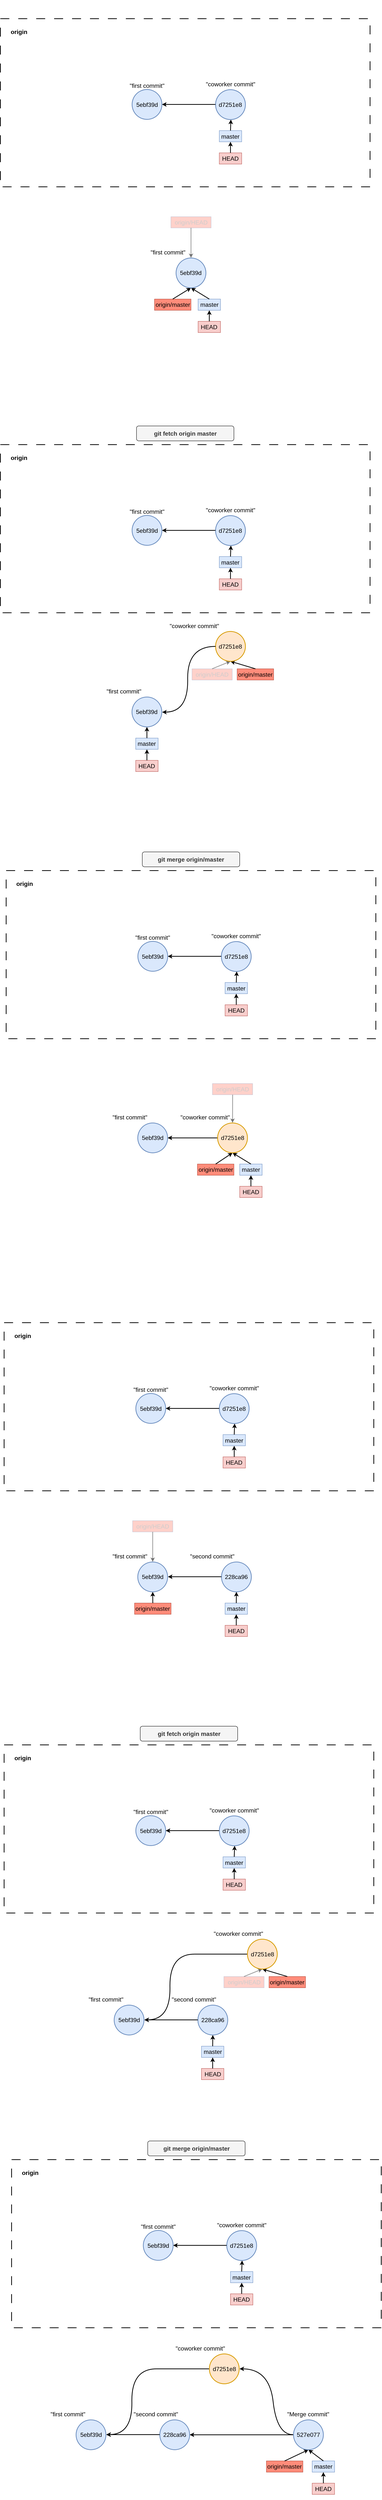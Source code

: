 <mxfile version="26.0.6">
  <diagram name="Pagina-1" id="XujgFa9Qr0Zm1esh62yw">
    <mxGraphModel dx="2206" dy="-2307" grid="1" gridSize="10" guides="1" tooltips="1" connect="1" arrows="1" fold="1" page="1" pageScale="1" pageWidth="827" pageHeight="1169" math="0" shadow="0">
      <root>
        <mxCell id="0" />
        <mxCell id="1" parent="0" />
        <mxCell id="Dab2U5B3uoyivC9CXqiN-1" value="" style="rounded=1;whiteSpace=wrap;html=1;strokeWidth=2;strokeColor=none;absoluteArcSize=1;arcSize=0;dashed=1;dashPattern=12 12;" vertex="1" parent="1">
          <mxGeometry x="140" y="4230" width="990" height="450" as="geometry" />
        </mxCell>
        <mxCell id="Dab2U5B3uoyivC9CXqiN-2" value="" style="rounded=1;whiteSpace=wrap;html=1;strokeWidth=2;strokeColor=default;absoluteArcSize=1;arcSize=0;dashed=1;dashPattern=12 12;" vertex="1" parent="1">
          <mxGeometry x="140" y="4280" width="990" height="450" as="geometry" />
        </mxCell>
        <mxCell id="Dab2U5B3uoyivC9CXqiN-3" value="" style="rounded=1;whiteSpace=wrap;html=1;strokeWidth=2;strokeColor=none;absoluteArcSize=1;arcSize=0;" vertex="1" parent="1">
          <mxGeometry x="140" y="4740" width="990" height="450" as="geometry" />
        </mxCell>
        <mxCell id="Dab2U5B3uoyivC9CXqiN-4" value="master" style="text;html=1;align=center;verticalAlign=middle;whiteSpace=wrap;rounded=0;fillColor=#dae8fc;strokeColor=#6c8ebf;fontSize=16;" vertex="1" parent="1">
          <mxGeometry x="669.5" y="5030.44" width="60" height="30" as="geometry" />
        </mxCell>
        <mxCell id="Dab2U5B3uoyivC9CXqiN-5" value="" style="endArrow=classic;html=1;rounded=0;entryX=0.5;entryY=1;entryDx=0;entryDy=0;exitX=0.5;exitY=0;exitDx=0;exitDy=0;strokeWidth=2;" edge="1" parent="1" source="Dab2U5B3uoyivC9CXqiN-4" target="Dab2U5B3uoyivC9CXqiN-12">
          <mxGeometry width="50" height="50" relative="1" as="geometry">
            <mxPoint x="1256.74" y="5060" as="sourcePoint" />
            <mxPoint x="700.49" y="5000.44" as="targetPoint" />
          </mxGeometry>
        </mxCell>
        <mxCell id="Dab2U5B3uoyivC9CXqiN-6" value="&lt;b&gt;&lt;font&gt;origin&lt;/font&gt;&lt;/b&gt;" style="text;html=1;align=center;verticalAlign=middle;whiteSpace=wrap;rounded=0;fontSize=16;" vertex="1" parent="1">
          <mxGeometry x="160" y="4300" width="60" height="30" as="geometry" />
        </mxCell>
        <mxCell id="Dab2U5B3uoyivC9CXqiN-7" value="origin/master" style="text;html=1;align=center;verticalAlign=middle;whiteSpace=wrap;rounded=0;fillColor=#FF8C7A;strokeColor=#ae4132;fontSize=16;" vertex="1" parent="1">
          <mxGeometry x="552.75" y="5030.44" width="97.74" height="30" as="geometry" />
        </mxCell>
        <mxCell id="Dab2U5B3uoyivC9CXqiN-8" value="origin/HEAD" style="text;html=1;align=center;verticalAlign=middle;whiteSpace=wrap;rounded=0;fillColor=#FF8C7A;strokeColor=#6c8ebf;fontColor=#CCCCCC;opacity=40;fontSize=16;" vertex="1" parent="1">
          <mxGeometry x="596.62" y="4810" width="107.74" height="30" as="geometry" />
        </mxCell>
        <mxCell id="Dab2U5B3uoyivC9CXqiN-9" value="" style="endArrow=classic;html=1;rounded=0;exitX=0.5;exitY=0;exitDx=0;exitDy=0;strokeWidth=2;entryX=0.5;entryY=1;entryDx=0;entryDy=0;" edge="1" parent="1" source="Dab2U5B3uoyivC9CXqiN-7" target="Dab2U5B3uoyivC9CXqiN-12">
          <mxGeometry width="50" height="50" relative="1" as="geometry">
            <mxPoint x="409.62" y="5009.56" as="sourcePoint" />
            <mxPoint x="649.49" y="5004.44" as="targetPoint" />
          </mxGeometry>
        </mxCell>
        <mxCell id="Dab2U5B3uoyivC9CXqiN-10" value="" style="endArrow=classic;html=1;rounded=0;strokeWidth=2;opacity=40;entryX=0.5;entryY=0;entryDx=0;entryDy=0;" edge="1" parent="1">
          <mxGeometry width="50" height="50" relative="1" as="geometry">
            <mxPoint x="650.49" y="4840" as="sourcePoint" />
            <mxPoint x="650.49" y="4920.44" as="targetPoint" />
          </mxGeometry>
        </mxCell>
        <mxCell id="Dab2U5B3uoyivC9CXqiN-12" value="5ebf39d" style="ellipse;whiteSpace=wrap;html=1;aspect=fixed;strokeWidth=2;fillColor=#dae8fc;strokeColor=#6c8ebf;fontSize=16;" vertex="1" parent="1">
          <mxGeometry x="610.49" y="4920.44" width="80" height="80" as="geometry" />
        </mxCell>
        <mxCell id="Dab2U5B3uoyivC9CXqiN-13" value="&quot;first commit&quot;" style="text;html=1;align=center;verticalAlign=middle;whiteSpace=wrap;rounded=0;fontSize=16;" vertex="1" parent="1">
          <mxGeometry x="528.24" y="4890.44" width="122.25" height="30" as="geometry" />
        </mxCell>
        <mxCell id="Dab2U5B3uoyivC9CXqiN-19" value="HEAD" style="text;html=1;align=center;verticalAlign=middle;whiteSpace=wrap;rounded=0;fillColor=#f8cecc;strokeColor=#b85450;fontSize=16;" vertex="1" parent="1">
          <mxGeometry x="669.49" y="5090.0" width="60" height="30" as="geometry" />
        </mxCell>
        <mxCell id="Dab2U5B3uoyivC9CXqiN-21" value="" style="endArrow=classic;html=1;rounded=0;exitX=0.5;exitY=0;exitDx=0;exitDy=0;entryX=0.5;entryY=1;entryDx=0;entryDy=0;strokeWidth=2;" edge="1" parent="1" source="Dab2U5B3uoyivC9CXqiN-19">
          <mxGeometry width="50" height="50" relative="1" as="geometry">
            <mxPoint x="678.36" y="5100.44" as="sourcePoint" />
            <mxPoint x="699.49" y="5060.44" as="targetPoint" />
          </mxGeometry>
        </mxCell>
        <mxCell id="Dab2U5B3uoyivC9CXqiN-25" value="master" style="text;html=1;align=center;verticalAlign=middle;whiteSpace=wrap;rounded=0;fillColor=#dae8fc;strokeColor=#6c8ebf;fontSize=16;" vertex="1" parent="1">
          <mxGeometry x="726.25" y="4579.56" width="60" height="30" as="geometry" />
        </mxCell>
        <mxCell id="Dab2U5B3uoyivC9CXqiN-26" value="" style="endArrow=classic;html=1;rounded=0;entryX=0.5;entryY=1;entryDx=0;entryDy=0;exitX=0.5;exitY=0;exitDx=0;exitDy=0;strokeWidth=2;" edge="1" parent="1" source="Dab2U5B3uoyivC9CXqiN-25">
          <mxGeometry width="50" height="50" relative="1" as="geometry">
            <mxPoint x="1313.62" y="4609.56" as="sourcePoint" />
            <mxPoint x="757.37" y="4550" as="targetPoint" />
          </mxGeometry>
        </mxCell>
        <mxCell id="Dab2U5B3uoyivC9CXqiN-27" value="d7251e8" style="ellipse;whiteSpace=wrap;html=1;aspect=fixed;strokeWidth=2;fillColor=#dae8fc;strokeColor=#6c8ebf;fontSize=16;" vertex="1" parent="1">
          <mxGeometry x="716.24" y="4470" width="80" height="80" as="geometry" />
        </mxCell>
        <mxCell id="Dab2U5B3uoyivC9CXqiN-28" value="5ebf39d" style="ellipse;whiteSpace=wrap;html=1;aspect=fixed;strokeWidth=2;fillColor=#dae8fc;strokeColor=#6c8ebf;fontSize=16;" vertex="1" parent="1">
          <mxGeometry x="492.73" y="4469.56" width="80" height="80" as="geometry" />
        </mxCell>
        <mxCell id="Dab2U5B3uoyivC9CXqiN-29" value="&quot;first commit&quot;" style="text;html=1;align=center;verticalAlign=middle;whiteSpace=wrap;rounded=0;fontSize=16;" vertex="1" parent="1">
          <mxGeometry x="471.61" y="4443.56" width="122.25" height="30" as="geometry" />
        </mxCell>
        <mxCell id="Dab2U5B3uoyivC9CXqiN-30" style="edgeStyle=orthogonalEdgeStyle;rounded=0;orthogonalLoop=1;jettySize=auto;html=1;strokeWidth=2;endArrow=none;endFill=0;startArrow=classic;startFill=1;" edge="1" parent="1">
          <mxGeometry relative="1" as="geometry">
            <mxPoint x="572.73" y="4509.56" as="sourcePoint" />
            <mxPoint x="715.98" y="4509.56" as="targetPoint" />
          </mxGeometry>
        </mxCell>
        <mxCell id="Dab2U5B3uoyivC9CXqiN-31" value="&quot;coworker commit&quot;" style="text;html=1;align=center;verticalAlign=middle;whiteSpace=wrap;rounded=0;fontSize=16;" vertex="1" parent="1">
          <mxGeometry x="683.81" y="4440" width="144.88" height="30" as="geometry" />
        </mxCell>
        <mxCell id="Dab2U5B3uoyivC9CXqiN-34" value="HEAD" style="text;html=1;align=center;verticalAlign=middle;whiteSpace=wrap;rounded=0;fillColor=#f8cecc;strokeColor=#b85450;fontSize=16;" vertex="1" parent="1">
          <mxGeometry x="726.24" y="4639.12" width="60" height="30" as="geometry" />
        </mxCell>
        <mxCell id="Dab2U5B3uoyivC9CXqiN-36" value="" style="endArrow=classic;html=1;rounded=0;exitX=0.5;exitY=0;exitDx=0;exitDy=0;entryX=0.5;entryY=1;entryDx=0;entryDy=0;strokeWidth=2;" edge="1" parent="1" source="Dab2U5B3uoyivC9CXqiN-34">
          <mxGeometry width="50" height="50" relative="1" as="geometry">
            <mxPoint x="735.11" y="4649.56" as="sourcePoint" />
            <mxPoint x="756.24" y="4609.56" as="targetPoint" />
          </mxGeometry>
        </mxCell>
        <mxCell id="Dab2U5B3uoyivC9CXqiN-49" value="" style="rounded=1;whiteSpace=wrap;html=1;strokeWidth=2;strokeColor=none;absoluteArcSize=1;arcSize=0;dashed=1;dashPattern=12 12;" vertex="1" parent="1">
          <mxGeometry x="140" y="5370" width="990" height="450" as="geometry" />
        </mxCell>
        <mxCell id="Dab2U5B3uoyivC9CXqiN-50" value="" style="rounded=1;whiteSpace=wrap;html=1;strokeWidth=2;strokeColor=default;absoluteArcSize=1;arcSize=0;dashed=1;dashPattern=12 12;" vertex="1" parent="1">
          <mxGeometry x="140" y="5420" width="990" height="450" as="geometry" />
        </mxCell>
        <mxCell id="Dab2U5B3uoyivC9CXqiN-51" value="" style="rounded=1;whiteSpace=wrap;html=1;strokeWidth=2;strokeColor=none;absoluteArcSize=1;arcSize=0;" vertex="1" parent="1">
          <mxGeometry x="140" y="5880" width="990" height="450" as="geometry" />
        </mxCell>
        <mxCell id="Dab2U5B3uoyivC9CXqiN-52" value="master" style="text;html=1;align=center;verticalAlign=middle;whiteSpace=wrap;rounded=0;fillColor=#dae8fc;strokeColor=#6c8ebf;fontSize=16;" vertex="1" parent="1">
          <mxGeometry x="502.44" y="6205.44" width="60" height="30" as="geometry" />
        </mxCell>
        <mxCell id="Dab2U5B3uoyivC9CXqiN-53" value="" style="endArrow=classic;html=1;rounded=0;entryX=0.5;entryY=1;entryDx=0;entryDy=0;exitX=0.5;exitY=0;exitDx=0;exitDy=0;strokeWidth=2;" edge="1" parent="1" source="Dab2U5B3uoyivC9CXqiN-52" target="Dab2U5B3uoyivC9CXqiN-59">
          <mxGeometry width="50" height="50" relative="1" as="geometry">
            <mxPoint x="1138.69" y="6235" as="sourcePoint" />
            <mxPoint x="582.44" y="6175.44" as="targetPoint" />
          </mxGeometry>
        </mxCell>
        <mxCell id="Dab2U5B3uoyivC9CXqiN-54" value="&lt;b&gt;&lt;font&gt;origin&lt;/font&gt;&lt;/b&gt;" style="text;html=1;align=center;verticalAlign=middle;whiteSpace=wrap;rounded=0;fontSize=16;" vertex="1" parent="1">
          <mxGeometry x="160" y="5440" width="60" height="30" as="geometry" />
        </mxCell>
        <mxCell id="Dab2U5B3uoyivC9CXqiN-55" value="origin/master" style="text;html=1;align=center;verticalAlign=middle;whiteSpace=wrap;rounded=0;fillColor=#FF8C7A;strokeColor=#ae4132;fontSize=16;" vertex="1" parent="1">
          <mxGeometry x="774.07" y="6020" width="97.74" height="30" as="geometry" />
        </mxCell>
        <mxCell id="Dab2U5B3uoyivC9CXqiN-56" value="origin/HEAD" style="text;html=1;align=center;verticalAlign=middle;whiteSpace=wrap;rounded=0;fillColor=#FF8C7A;strokeColor=#6c8ebf;fontColor=#CCCCCC;opacity=40;fontSize=16;" vertex="1" parent="1">
          <mxGeometry x="653.19" y="6020" width="107.74" height="30" as="geometry" />
        </mxCell>
        <mxCell id="Dab2U5B3uoyivC9CXqiN-57" value="" style="endArrow=classic;html=1;rounded=0;exitX=0.5;exitY=0;exitDx=0;exitDy=0;strokeWidth=2;entryX=0.5;entryY=1;entryDx=0;entryDy=0;" edge="1" parent="1" source="Dab2U5B3uoyivC9CXqiN-55" target="Dab2U5B3uoyivC9CXqiN-72">
          <mxGeometry width="50" height="50" relative="1" as="geometry">
            <mxPoint x="630.94" y="5999.12" as="sourcePoint" />
            <mxPoint x="871.81" y="5990" as="targetPoint" />
          </mxGeometry>
        </mxCell>
        <mxCell id="Dab2U5B3uoyivC9CXqiN-58" value="" style="endArrow=classic;html=1;rounded=0;strokeWidth=2;opacity=40;entryX=0.5;entryY=1;entryDx=0;entryDy=0;exitX=0.5;exitY=0;exitDx=0;exitDy=0;" edge="1" parent="1" source="Dab2U5B3uoyivC9CXqiN-56" target="Dab2U5B3uoyivC9CXqiN-72">
          <mxGeometry width="50" height="50" relative="1" as="geometry">
            <mxPoint x="707.06" y="6050" as="sourcePoint" />
            <mxPoint x="707.06" y="6130.44" as="targetPoint" />
          </mxGeometry>
        </mxCell>
        <mxCell id="Dab2U5B3uoyivC9CXqiN-59" value="5ebf39d" style="ellipse;whiteSpace=wrap;html=1;aspect=fixed;strokeWidth=2;fillColor=#dae8fc;strokeColor=#6c8ebf;fontSize=16;" vertex="1" parent="1">
          <mxGeometry x="492.44" y="6095.44" width="80" height="80" as="geometry" />
        </mxCell>
        <mxCell id="Dab2U5B3uoyivC9CXqiN-60" value="&quot;first commit&quot;" style="text;html=1;align=center;verticalAlign=middle;whiteSpace=wrap;rounded=0;fontSize=16;" vertex="1" parent="1">
          <mxGeometry x="410.19" y="6065.44" width="122.25" height="30" as="geometry" />
        </mxCell>
        <mxCell id="Dab2U5B3uoyivC9CXqiN-61" value="HEAD" style="text;html=1;align=center;verticalAlign=middle;whiteSpace=wrap;rounded=0;fillColor=#f8cecc;strokeColor=#b85450;fontSize=16;" vertex="1" parent="1">
          <mxGeometry x="502.43" y="6265.0" width="60" height="30" as="geometry" />
        </mxCell>
        <mxCell id="Dab2U5B3uoyivC9CXqiN-62" value="" style="endArrow=classic;html=1;rounded=0;exitX=0.5;exitY=0;exitDx=0;exitDy=0;entryX=0.5;entryY=1;entryDx=0;entryDy=0;strokeWidth=2;" edge="1" parent="1" source="Dab2U5B3uoyivC9CXqiN-61">
          <mxGeometry width="50" height="50" relative="1" as="geometry">
            <mxPoint x="511.3" y="6275.44" as="sourcePoint" />
            <mxPoint x="532.43" y="6235.44" as="targetPoint" />
          </mxGeometry>
        </mxCell>
        <mxCell id="Dab2U5B3uoyivC9CXqiN-63" value="master" style="text;html=1;align=center;verticalAlign=middle;whiteSpace=wrap;rounded=0;fillColor=#dae8fc;strokeColor=#6c8ebf;fontSize=16;" vertex="1" parent="1">
          <mxGeometry x="726.25" y="5719.56" width="60" height="30" as="geometry" />
        </mxCell>
        <mxCell id="Dab2U5B3uoyivC9CXqiN-64" value="" style="endArrow=classic;html=1;rounded=0;entryX=0.5;entryY=1;entryDx=0;entryDy=0;exitX=0.5;exitY=0;exitDx=0;exitDy=0;strokeWidth=2;" edge="1" parent="1" source="Dab2U5B3uoyivC9CXqiN-63">
          <mxGeometry width="50" height="50" relative="1" as="geometry">
            <mxPoint x="1313.62" y="5749.56" as="sourcePoint" />
            <mxPoint x="757.37" y="5690" as="targetPoint" />
          </mxGeometry>
        </mxCell>
        <mxCell id="Dab2U5B3uoyivC9CXqiN-65" value="d7251e8" style="ellipse;whiteSpace=wrap;html=1;aspect=fixed;strokeWidth=2;fillColor=#dae8fc;strokeColor=#6c8ebf;fontSize=16;" vertex="1" parent="1">
          <mxGeometry x="716.24" y="5610" width="80" height="80" as="geometry" />
        </mxCell>
        <mxCell id="Dab2U5B3uoyivC9CXqiN-66" value="5ebf39d" style="ellipse;whiteSpace=wrap;html=1;aspect=fixed;strokeWidth=2;fillColor=#dae8fc;strokeColor=#6c8ebf;fontSize=16;" vertex="1" parent="1">
          <mxGeometry x="492.73" y="5609.56" width="80" height="80" as="geometry" />
        </mxCell>
        <mxCell id="Dab2U5B3uoyivC9CXqiN-67" value="&quot;first commit&quot;" style="text;html=1;align=center;verticalAlign=middle;whiteSpace=wrap;rounded=0;fontSize=16;" vertex="1" parent="1">
          <mxGeometry x="471.61" y="5583.56" width="122.25" height="30" as="geometry" />
        </mxCell>
        <mxCell id="Dab2U5B3uoyivC9CXqiN-68" style="edgeStyle=orthogonalEdgeStyle;rounded=0;orthogonalLoop=1;jettySize=auto;html=1;strokeWidth=2;endArrow=none;endFill=0;startArrow=classic;startFill=1;" edge="1" parent="1">
          <mxGeometry relative="1" as="geometry">
            <mxPoint x="572.73" y="5649.56" as="sourcePoint" />
            <mxPoint x="715.98" y="5649.56" as="targetPoint" />
          </mxGeometry>
        </mxCell>
        <mxCell id="Dab2U5B3uoyivC9CXqiN-69" value="&quot;coworker commit&quot;" style="text;html=1;align=center;verticalAlign=middle;whiteSpace=wrap;rounded=0;fontSize=16;" vertex="1" parent="1">
          <mxGeometry x="683.81" y="5580" width="144.88" height="30" as="geometry" />
        </mxCell>
        <mxCell id="Dab2U5B3uoyivC9CXqiN-70" value="HEAD" style="text;html=1;align=center;verticalAlign=middle;whiteSpace=wrap;rounded=0;fillColor=#f8cecc;strokeColor=#b85450;fontSize=16;" vertex="1" parent="1">
          <mxGeometry x="726.24" y="5779.12" width="60" height="30" as="geometry" />
        </mxCell>
        <mxCell id="Dab2U5B3uoyivC9CXqiN-71" value="" style="endArrow=classic;html=1;rounded=0;exitX=0.5;exitY=0;exitDx=0;exitDy=0;entryX=0.5;entryY=1;entryDx=0;entryDy=0;strokeWidth=2;" edge="1" parent="1" source="Dab2U5B3uoyivC9CXqiN-70">
          <mxGeometry width="50" height="50" relative="1" as="geometry">
            <mxPoint x="735.11" y="5789.56" as="sourcePoint" />
            <mxPoint x="756.24" y="5749.56" as="targetPoint" />
          </mxGeometry>
        </mxCell>
        <mxCell id="Dab2U5B3uoyivC9CXqiN-72" value="&lt;span style=&quot;font-size: 16px;&quot;&gt;d7251e8&lt;/span&gt;" style="ellipse;whiteSpace=wrap;html=1;aspect=fixed;strokeWidth=2;fillColor=#ffe6cc;strokeColor=#d79b00;" vertex="1" parent="1">
          <mxGeometry x="716.24" y="5920.0" width="80" height="80" as="geometry" />
        </mxCell>
        <mxCell id="Dab2U5B3uoyivC9CXqiN-73" value="" style="curved=1;endArrow=none;html=1;rounded=0;exitX=1;exitY=0.5;exitDx=0;exitDy=0;strokeWidth=2;endFill=0;startArrow=classic;startFill=1;entryX=0;entryY=0.5;entryDx=0;entryDy=0;" edge="1" parent="1" target="Dab2U5B3uoyivC9CXqiN-72">
          <mxGeometry width="50" height="50" relative="1" as="geometry">
            <mxPoint x="573.19" y="6136.0" as="sourcePoint" />
            <mxPoint x="693" y="5960" as="targetPoint" />
            <Array as="points">
              <mxPoint x="643.19" y="6136.0" />
              <mxPoint x="640" y="5960" />
            </Array>
          </mxGeometry>
        </mxCell>
        <mxCell id="Dab2U5B3uoyivC9CXqiN-74" value="&quot;coworker commit&quot;" style="text;html=1;align=center;verticalAlign=middle;whiteSpace=wrap;rounded=0;fontSize=16;" vertex="1" parent="1">
          <mxGeometry x="583.19" y="5890" width="153.25" height="30" as="geometry" />
        </mxCell>
        <mxCell id="Dab2U5B3uoyivC9CXqiN-76" value="&lt;span style=&quot;font-size: 16px;&quot;&gt;&lt;b&gt;git fetch origin master&lt;/b&gt;&lt;/span&gt;" style="rounded=1;whiteSpace=wrap;html=1;fillColor=#f5f5f5;fontColor=#333333;strokeColor=default;" vertex="1" parent="1">
          <mxGeometry x="504.54" y="5370" width="260.92" height="40" as="geometry" />
        </mxCell>
        <mxCell id="Dab2U5B3uoyivC9CXqiN-77" value="" style="rounded=1;whiteSpace=wrap;html=1;strokeWidth=2;strokeColor=none;absoluteArcSize=1;arcSize=0;dashed=1;dashPattern=12 12;" vertex="1" parent="1">
          <mxGeometry x="155.49" y="6510" width="990" height="450" as="geometry" />
        </mxCell>
        <mxCell id="Dab2U5B3uoyivC9CXqiN-78" value="" style="rounded=1;whiteSpace=wrap;html=1;strokeWidth=2;strokeColor=default;absoluteArcSize=1;arcSize=0;dashed=1;dashPattern=12 12;" vertex="1" parent="1">
          <mxGeometry x="155.49" y="6560" width="990" height="450" as="geometry" />
        </mxCell>
        <mxCell id="Dab2U5B3uoyivC9CXqiN-79" value="" style="rounded=1;whiteSpace=wrap;html=1;strokeWidth=2;strokeColor=none;absoluteArcSize=1;arcSize=0;" vertex="1" parent="1">
          <mxGeometry x="155.49" y="7020" width="990" height="450" as="geometry" />
        </mxCell>
        <mxCell id="Dab2U5B3uoyivC9CXqiN-80" value="master" style="text;html=1;align=center;verticalAlign=middle;whiteSpace=wrap;rounded=0;fillColor=#dae8fc;strokeColor=#6c8ebf;fontSize=16;" vertex="1" parent="1">
          <mxGeometry x="780.96" y="7345.44" width="60" height="30" as="geometry" />
        </mxCell>
        <mxCell id="Dab2U5B3uoyivC9CXqiN-81" value="" style="endArrow=classic;html=1;rounded=0;entryX=0.5;entryY=1;entryDx=0;entryDy=0;exitX=0.5;exitY=0;exitDx=0;exitDy=0;strokeWidth=2;" edge="1" parent="1" source="Dab2U5B3uoyivC9CXqiN-80" target="Dab2U5B3uoyivC9CXqiN-100">
          <mxGeometry width="50" height="50" relative="1" as="geometry">
            <mxPoint x="1417.21" y="7375" as="sourcePoint" />
            <mxPoint x="810.96" y="7315.44" as="targetPoint" />
          </mxGeometry>
        </mxCell>
        <mxCell id="Dab2U5B3uoyivC9CXqiN-82" value="&lt;b&gt;&lt;font&gt;origin&lt;/font&gt;&lt;/b&gt;" style="text;html=1;align=center;verticalAlign=middle;whiteSpace=wrap;rounded=0;fontSize=16;" vertex="1" parent="1">
          <mxGeometry x="175.49" y="6580" width="60" height="30" as="geometry" />
        </mxCell>
        <mxCell id="Dab2U5B3uoyivC9CXqiN-83" value="origin/master" style="text;html=1;align=center;verticalAlign=middle;whiteSpace=wrap;rounded=0;fillColor=#FF8C7A;strokeColor=#ae4132;fontSize=16;" vertex="1" parent="1">
          <mxGeometry x="667.72" y="7345.44" width="97.74" height="30" as="geometry" />
        </mxCell>
        <mxCell id="Dab2U5B3uoyivC9CXqiN-84" value="origin/HEAD" style="text;html=1;align=center;verticalAlign=middle;whiteSpace=wrap;rounded=0;fillColor=#FF8C7A;strokeColor=#6c8ebf;fontColor=#CCCCCC;opacity=40;fontSize=16;" vertex="1" parent="1">
          <mxGeometry x="707.87" y="7130" width="107.74" height="30" as="geometry" />
        </mxCell>
        <mxCell id="Dab2U5B3uoyivC9CXqiN-85" value="" style="endArrow=classic;html=1;rounded=0;exitX=0.5;exitY=0;exitDx=0;exitDy=0;strokeWidth=2;entryX=0.5;entryY=1;entryDx=0;entryDy=0;" edge="1" parent="1" source="Dab2U5B3uoyivC9CXqiN-83" target="Dab2U5B3uoyivC9CXqiN-100">
          <mxGeometry width="50" height="50" relative="1" as="geometry">
            <mxPoint x="640.17" y="7309.12" as="sourcePoint" />
            <mxPoint x="881.04" y="7300" as="targetPoint" />
          </mxGeometry>
        </mxCell>
        <mxCell id="Dab2U5B3uoyivC9CXqiN-86" value="" style="endArrow=classic;html=1;rounded=0;strokeWidth=2;opacity=40;entryX=0.5;entryY=0;entryDx=0;entryDy=0;" edge="1" parent="1" target="Dab2U5B3uoyivC9CXqiN-100">
          <mxGeometry width="50" height="50" relative="1" as="geometry">
            <mxPoint x="762" y="7160" as="sourcePoint" />
            <mxPoint x="716.29" y="7440.44" as="targetPoint" />
          </mxGeometry>
        </mxCell>
        <mxCell id="Dab2U5B3uoyivC9CXqiN-87" value="5ebf39d" style="ellipse;whiteSpace=wrap;html=1;aspect=fixed;strokeWidth=2;fillColor=#dae8fc;strokeColor=#6c8ebf;fontSize=16;" vertex="1" parent="1">
          <mxGeometry x="507.93" y="7235.44" width="80" height="80" as="geometry" />
        </mxCell>
        <mxCell id="Dab2U5B3uoyivC9CXqiN-88" value="&quot;first commit&quot;" style="text;html=1;align=center;verticalAlign=middle;whiteSpace=wrap;rounded=0;fontSize=16;" vertex="1" parent="1">
          <mxGeometry x="425.68" y="7205.44" width="122.25" height="30" as="geometry" />
        </mxCell>
        <mxCell id="Dab2U5B3uoyivC9CXqiN-89" value="HEAD" style="text;html=1;align=center;verticalAlign=middle;whiteSpace=wrap;rounded=0;fillColor=#f8cecc;strokeColor=#b85450;fontSize=16;" vertex="1" parent="1">
          <mxGeometry x="780.95" y="7405.0" width="60" height="30" as="geometry" />
        </mxCell>
        <mxCell id="Dab2U5B3uoyivC9CXqiN-90" value="" style="endArrow=classic;html=1;rounded=0;exitX=0.5;exitY=0;exitDx=0;exitDy=0;entryX=0.5;entryY=1;entryDx=0;entryDy=0;strokeWidth=2;" edge="1" parent="1" source="Dab2U5B3uoyivC9CXqiN-89">
          <mxGeometry width="50" height="50" relative="1" as="geometry">
            <mxPoint x="789.82" y="7415.44" as="sourcePoint" />
            <mxPoint x="810.95" y="7375.44" as="targetPoint" />
          </mxGeometry>
        </mxCell>
        <mxCell id="Dab2U5B3uoyivC9CXqiN-91" value="master" style="text;html=1;align=center;verticalAlign=middle;whiteSpace=wrap;rounded=0;fillColor=#dae8fc;strokeColor=#6c8ebf;fontSize=16;" vertex="1" parent="1">
          <mxGeometry x="741.74" y="6859.56" width="60" height="30" as="geometry" />
        </mxCell>
        <mxCell id="Dab2U5B3uoyivC9CXqiN-92" value="" style="endArrow=classic;html=1;rounded=0;entryX=0.5;entryY=1;entryDx=0;entryDy=0;exitX=0.5;exitY=0;exitDx=0;exitDy=0;strokeWidth=2;" edge="1" parent="1" source="Dab2U5B3uoyivC9CXqiN-91">
          <mxGeometry width="50" height="50" relative="1" as="geometry">
            <mxPoint x="1329.11" y="6889.56" as="sourcePoint" />
            <mxPoint x="772.86" y="6830" as="targetPoint" />
          </mxGeometry>
        </mxCell>
        <mxCell id="Dab2U5B3uoyivC9CXqiN-93" value="d7251e8" style="ellipse;whiteSpace=wrap;html=1;aspect=fixed;strokeWidth=2;fillColor=#dae8fc;strokeColor=#6c8ebf;fontSize=16;" vertex="1" parent="1">
          <mxGeometry x="731.73" y="6750" width="80" height="80" as="geometry" />
        </mxCell>
        <mxCell id="Dab2U5B3uoyivC9CXqiN-94" value="5ebf39d" style="ellipse;whiteSpace=wrap;html=1;aspect=fixed;strokeWidth=2;fillColor=#dae8fc;strokeColor=#6c8ebf;fontSize=16;" vertex="1" parent="1">
          <mxGeometry x="508.22" y="6749.56" width="80" height="80" as="geometry" />
        </mxCell>
        <mxCell id="Dab2U5B3uoyivC9CXqiN-95" value="&quot;first commit&quot;" style="text;html=1;align=center;verticalAlign=middle;whiteSpace=wrap;rounded=0;fontSize=16;" vertex="1" parent="1">
          <mxGeometry x="487.1" y="6723.56" width="122.25" height="30" as="geometry" />
        </mxCell>
        <mxCell id="Dab2U5B3uoyivC9CXqiN-96" style="edgeStyle=orthogonalEdgeStyle;rounded=0;orthogonalLoop=1;jettySize=auto;html=1;strokeWidth=2;endArrow=none;endFill=0;startArrow=classic;startFill=1;" edge="1" parent="1">
          <mxGeometry relative="1" as="geometry">
            <mxPoint x="588.22" y="6789.56" as="sourcePoint" />
            <mxPoint x="731.47" y="6789.56" as="targetPoint" />
          </mxGeometry>
        </mxCell>
        <mxCell id="Dab2U5B3uoyivC9CXqiN-97" value="&quot;coworker commit&quot;" style="text;html=1;align=center;verticalAlign=middle;whiteSpace=wrap;rounded=0;fontSize=16;" vertex="1" parent="1">
          <mxGeometry x="699.3" y="6720" width="144.88" height="30" as="geometry" />
        </mxCell>
        <mxCell id="Dab2U5B3uoyivC9CXqiN-98" value="HEAD" style="text;html=1;align=center;verticalAlign=middle;whiteSpace=wrap;rounded=0;fillColor=#f8cecc;strokeColor=#b85450;fontSize=16;" vertex="1" parent="1">
          <mxGeometry x="741.73" y="6919.12" width="60" height="30" as="geometry" />
        </mxCell>
        <mxCell id="Dab2U5B3uoyivC9CXqiN-99" value="" style="endArrow=classic;html=1;rounded=0;exitX=0.5;exitY=0;exitDx=0;exitDy=0;entryX=0.5;entryY=1;entryDx=0;entryDy=0;strokeWidth=2;" edge="1" parent="1" source="Dab2U5B3uoyivC9CXqiN-98">
          <mxGeometry width="50" height="50" relative="1" as="geometry">
            <mxPoint x="750.6" y="6929.56" as="sourcePoint" />
            <mxPoint x="771.73" y="6889.56" as="targetPoint" />
          </mxGeometry>
        </mxCell>
        <mxCell id="Dab2U5B3uoyivC9CXqiN-104" style="edgeStyle=orthogonalEdgeStyle;rounded=0;orthogonalLoop=1;jettySize=auto;html=1;entryX=1;entryY=0.5;entryDx=0;entryDy=0;strokeWidth=2;" edge="1" parent="1" source="Dab2U5B3uoyivC9CXqiN-100" target="Dab2U5B3uoyivC9CXqiN-87">
          <mxGeometry relative="1" as="geometry" />
        </mxCell>
        <mxCell id="Dab2U5B3uoyivC9CXqiN-100" value="&lt;span style=&quot;font-size: 16px;&quot;&gt;d7251e8&lt;/span&gt;" style="ellipse;whiteSpace=wrap;html=1;aspect=fixed;strokeWidth=2;fillColor=#ffe6cc;strokeColor=#d79b00;" vertex="1" parent="1">
          <mxGeometry x="721.74" y="7235.44" width="80" height="80" as="geometry" />
        </mxCell>
        <mxCell id="Dab2U5B3uoyivC9CXqiN-102" value="&quot;coworker commit&quot;" style="text;html=1;align=center;verticalAlign=middle;whiteSpace=wrap;rounded=0;fontSize=16;" vertex="1" parent="1">
          <mxGeometry x="612.21" y="7205.44" width="153.25" height="30" as="geometry" />
        </mxCell>
        <mxCell id="Dab2U5B3uoyivC9CXqiN-103" value="&lt;span style=&quot;font-size: 16px;&quot;&gt;&lt;b&gt;git merge origin/master&lt;/b&gt;&lt;/span&gt;" style="rounded=1;whiteSpace=wrap;html=1;fillColor=#f5f5f5;fontColor=#333333;strokeColor=default;" vertex="1" parent="1">
          <mxGeometry x="520.03" y="6510" width="260.92" height="40" as="geometry" />
        </mxCell>
        <mxCell id="Dab2U5B3uoyivC9CXqiN-105" value="" style="rounded=1;whiteSpace=wrap;html=1;strokeWidth=2;strokeColor=none;absoluteArcSize=1;arcSize=0;dashed=1;dashPattern=12 12;" vertex="1" parent="1">
          <mxGeometry x="150" y="7720" width="990" height="450" as="geometry" />
        </mxCell>
        <mxCell id="Dab2U5B3uoyivC9CXqiN-106" value="" style="rounded=1;whiteSpace=wrap;html=1;strokeWidth=2;strokeColor=default;absoluteArcSize=1;arcSize=0;dashed=1;dashPattern=12 12;" vertex="1" parent="1">
          <mxGeometry x="150" y="7770" width="990" height="450" as="geometry" />
        </mxCell>
        <mxCell id="Dab2U5B3uoyivC9CXqiN-107" value="" style="rounded=1;whiteSpace=wrap;html=1;strokeWidth=2;strokeColor=none;absoluteArcSize=1;arcSize=0;" vertex="1" parent="1">
          <mxGeometry x="150" y="8230" width="990" height="450" as="geometry" />
        </mxCell>
        <mxCell id="Dab2U5B3uoyivC9CXqiN-108" value="master" style="text;html=1;align=center;verticalAlign=middle;whiteSpace=wrap;rounded=0;fillColor=#dae8fc;strokeColor=#6c8ebf;fontSize=16;" vertex="1" parent="1">
          <mxGeometry x="741.73" y="8520.44" width="60" height="30" as="geometry" />
        </mxCell>
        <mxCell id="Dab2U5B3uoyivC9CXqiN-109" value="" style="endArrow=classic;html=1;rounded=0;entryX=0.5;entryY=1;entryDx=0;entryDy=0;exitX=0.5;exitY=0;exitDx=0;exitDy=0;strokeWidth=2;" edge="1" parent="1" source="Dab2U5B3uoyivC9CXqiN-108" target="Dab2U5B3uoyivC9CXqiN-130">
          <mxGeometry width="50" height="50" relative="1" as="geometry">
            <mxPoint x="1327.99" y="8550" as="sourcePoint" />
            <mxPoint x="721.74" y="8490.44" as="targetPoint" />
          </mxGeometry>
        </mxCell>
        <mxCell id="Dab2U5B3uoyivC9CXqiN-110" value="&lt;b&gt;&lt;font&gt;origin&lt;/font&gt;&lt;/b&gt;" style="text;html=1;align=center;verticalAlign=middle;whiteSpace=wrap;rounded=0;fontSize=16;" vertex="1" parent="1">
          <mxGeometry x="170" y="7790" width="60" height="30" as="geometry" />
        </mxCell>
        <mxCell id="Dab2U5B3uoyivC9CXqiN-111" value="origin/master" style="text;html=1;align=center;verticalAlign=middle;whiteSpace=wrap;rounded=0;fillColor=#FF8C7A;strokeColor=#ae4132;fontSize=16;" vertex="1" parent="1">
          <mxGeometry x="499.35" y="8520.44" width="97.74" height="30" as="geometry" />
        </mxCell>
        <mxCell id="Dab2U5B3uoyivC9CXqiN-112" value="origin/HEAD" style="text;html=1;align=center;verticalAlign=middle;whiteSpace=wrap;rounded=0;fillColor=#FF8C7A;strokeColor=#6c8ebf;fontColor=#CCCCCC;opacity=40;fontSize=16;" vertex="1" parent="1">
          <mxGeometry x="494.06" y="8300" width="107.74" height="30" as="geometry" />
        </mxCell>
        <mxCell id="Dab2U5B3uoyivC9CXqiN-113" value="" style="endArrow=classic;html=1;rounded=0;exitX=0.5;exitY=0;exitDx=0;exitDy=0;strokeWidth=2;entryX=0.5;entryY=1;entryDx=0;entryDy=0;" edge="1" parent="1" source="Dab2U5B3uoyivC9CXqiN-111" target="Dab2U5B3uoyivC9CXqiN-115">
          <mxGeometry width="50" height="50" relative="1" as="geometry">
            <mxPoint x="307.06" y="8499.56" as="sourcePoint" />
            <mxPoint x="546.93" y="8494.44" as="targetPoint" />
          </mxGeometry>
        </mxCell>
        <mxCell id="Dab2U5B3uoyivC9CXqiN-114" value="" style="endArrow=classic;html=1;rounded=0;strokeWidth=2;opacity=40;entryX=0.5;entryY=0;entryDx=0;entryDy=0;" edge="1" parent="1">
          <mxGeometry width="50" height="50" relative="1" as="geometry">
            <mxPoint x="547.93" y="8330" as="sourcePoint" />
            <mxPoint x="547.93" y="8410.44" as="targetPoint" />
          </mxGeometry>
        </mxCell>
        <mxCell id="Dab2U5B3uoyivC9CXqiN-115" value="5ebf39d" style="ellipse;whiteSpace=wrap;html=1;aspect=fixed;strokeWidth=2;fillColor=#dae8fc;strokeColor=#6c8ebf;fontSize=16;" vertex="1" parent="1">
          <mxGeometry x="507.93" y="8410.44" width="80" height="80" as="geometry" />
        </mxCell>
        <mxCell id="Dab2U5B3uoyivC9CXqiN-116" value="&quot;first commit&quot;" style="text;html=1;align=center;verticalAlign=middle;whiteSpace=wrap;rounded=0;fontSize=16;" vertex="1" parent="1">
          <mxGeometry x="425.68" y="8380.44" width="122.25" height="30" as="geometry" />
        </mxCell>
        <mxCell id="Dab2U5B3uoyivC9CXqiN-117" value="HEAD" style="text;html=1;align=center;verticalAlign=middle;whiteSpace=wrap;rounded=0;fillColor=#f8cecc;strokeColor=#b85450;fontSize=16;" vertex="1" parent="1">
          <mxGeometry x="741.72" y="8580" width="60" height="30" as="geometry" />
        </mxCell>
        <mxCell id="Dab2U5B3uoyivC9CXqiN-118" value="" style="endArrow=classic;html=1;rounded=0;exitX=0.5;exitY=0;exitDx=0;exitDy=0;entryX=0.5;entryY=1;entryDx=0;entryDy=0;strokeWidth=2;" edge="1" parent="1" source="Dab2U5B3uoyivC9CXqiN-117">
          <mxGeometry width="50" height="50" relative="1" as="geometry">
            <mxPoint x="750.59" y="8590.44" as="sourcePoint" />
            <mxPoint x="771.72" y="8550.44" as="targetPoint" />
          </mxGeometry>
        </mxCell>
        <mxCell id="Dab2U5B3uoyivC9CXqiN-119" value="master" style="text;html=1;align=center;verticalAlign=middle;whiteSpace=wrap;rounded=0;fillColor=#dae8fc;strokeColor=#6c8ebf;fontSize=16;" vertex="1" parent="1">
          <mxGeometry x="736.25" y="8069.56" width="60" height="30" as="geometry" />
        </mxCell>
        <mxCell id="Dab2U5B3uoyivC9CXqiN-120" value="" style="endArrow=classic;html=1;rounded=0;entryX=0.5;entryY=1;entryDx=0;entryDy=0;exitX=0.5;exitY=0;exitDx=0;exitDy=0;strokeWidth=2;" edge="1" parent="1" source="Dab2U5B3uoyivC9CXqiN-119">
          <mxGeometry width="50" height="50" relative="1" as="geometry">
            <mxPoint x="1323.62" y="8099.56" as="sourcePoint" />
            <mxPoint x="767.37" y="8040" as="targetPoint" />
          </mxGeometry>
        </mxCell>
        <mxCell id="Dab2U5B3uoyivC9CXqiN-121" value="d7251e8" style="ellipse;whiteSpace=wrap;html=1;aspect=fixed;strokeWidth=2;fillColor=#dae8fc;strokeColor=#6c8ebf;fontSize=16;" vertex="1" parent="1">
          <mxGeometry x="726.24" y="7960" width="80" height="80" as="geometry" />
        </mxCell>
        <mxCell id="Dab2U5B3uoyivC9CXqiN-122" value="5ebf39d" style="ellipse;whiteSpace=wrap;html=1;aspect=fixed;strokeWidth=2;fillColor=#dae8fc;strokeColor=#6c8ebf;fontSize=16;" vertex="1" parent="1">
          <mxGeometry x="502.73" y="7959.56" width="80" height="80" as="geometry" />
        </mxCell>
        <mxCell id="Dab2U5B3uoyivC9CXqiN-123" value="&quot;first commit&quot;" style="text;html=1;align=center;verticalAlign=middle;whiteSpace=wrap;rounded=0;fontSize=16;" vertex="1" parent="1">
          <mxGeometry x="481.61" y="7933.56" width="122.25" height="30" as="geometry" />
        </mxCell>
        <mxCell id="Dab2U5B3uoyivC9CXqiN-124" style="edgeStyle=orthogonalEdgeStyle;rounded=0;orthogonalLoop=1;jettySize=auto;html=1;strokeWidth=2;endArrow=none;endFill=0;startArrow=classic;startFill=1;" edge="1" parent="1">
          <mxGeometry relative="1" as="geometry">
            <mxPoint x="582.73" y="7999.56" as="sourcePoint" />
            <mxPoint x="725.98" y="7999.56" as="targetPoint" />
          </mxGeometry>
        </mxCell>
        <mxCell id="Dab2U5B3uoyivC9CXqiN-125" value="&quot;coworker commit&quot;" style="text;html=1;align=center;verticalAlign=middle;whiteSpace=wrap;rounded=0;fontSize=16;" vertex="1" parent="1">
          <mxGeometry x="693.81" y="7930" width="144.88" height="30" as="geometry" />
        </mxCell>
        <mxCell id="Dab2U5B3uoyivC9CXqiN-126" value="HEAD" style="text;html=1;align=center;verticalAlign=middle;whiteSpace=wrap;rounded=0;fillColor=#f8cecc;strokeColor=#b85450;fontSize=16;" vertex="1" parent="1">
          <mxGeometry x="736.24" y="8129.12" width="60" height="30" as="geometry" />
        </mxCell>
        <mxCell id="Dab2U5B3uoyivC9CXqiN-127" value="" style="endArrow=classic;html=1;rounded=0;exitX=0.5;exitY=0;exitDx=0;exitDy=0;entryX=0.5;entryY=1;entryDx=0;entryDy=0;strokeWidth=2;" edge="1" parent="1" source="Dab2U5B3uoyivC9CXqiN-126">
          <mxGeometry width="50" height="50" relative="1" as="geometry">
            <mxPoint x="745.11" y="8139.56" as="sourcePoint" />
            <mxPoint x="766.24" y="8099.56" as="targetPoint" />
          </mxGeometry>
        </mxCell>
        <mxCell id="Dab2U5B3uoyivC9CXqiN-130" value="228ca96" style="ellipse;whiteSpace=wrap;html=1;aspect=fixed;strokeWidth=2;fillColor=#dae8fc;strokeColor=#6c8ebf;fontSize=16;" vertex="1" parent="1">
          <mxGeometry x="732.12" y="8410.44" width="80" height="80" as="geometry" />
        </mxCell>
        <mxCell id="Dab2U5B3uoyivC9CXqiN-131" style="edgeStyle=orthogonalEdgeStyle;rounded=0;orthogonalLoop=1;jettySize=auto;html=1;strokeWidth=2;endArrow=none;endFill=0;startArrow=classic;startFill=1;" edge="1" parent="1">
          <mxGeometry relative="1" as="geometry">
            <mxPoint x="588.61" y="8450.0" as="sourcePoint" />
            <mxPoint x="731.86" y="8450.0" as="targetPoint" />
          </mxGeometry>
        </mxCell>
        <mxCell id="Dab2U5B3uoyivC9CXqiN-132" value="&quot;second&amp;nbsp;&lt;span style=&quot;background-color: transparent; color: light-dark(rgb(0, 0, 0), rgb(255, 255, 255));&quot;&gt;commit&quot;&lt;/span&gt;" style="text;html=1;align=center;verticalAlign=middle;whiteSpace=wrap;rounded=0;fontSize=16;" vertex="1" parent="1">
          <mxGeometry x="634.62" y="8380.44" width="144.88" height="30" as="geometry" />
        </mxCell>
        <mxCell id="Dab2U5B3uoyivC9CXqiN-135" value="" style="rounded=1;whiteSpace=wrap;html=1;strokeWidth=2;strokeColor=none;absoluteArcSize=1;arcSize=0;dashed=1;dashPattern=12 12;" vertex="1" parent="1">
          <mxGeometry x="150" y="8850" width="990" height="450" as="geometry" />
        </mxCell>
        <mxCell id="Dab2U5B3uoyivC9CXqiN-136" value="" style="rounded=1;whiteSpace=wrap;html=1;strokeWidth=2;strokeColor=default;absoluteArcSize=1;arcSize=0;dashed=1;dashPattern=12 12;" vertex="1" parent="1">
          <mxGeometry x="150" y="8900" width="990" height="450" as="geometry" />
        </mxCell>
        <mxCell id="Dab2U5B3uoyivC9CXqiN-137" value="" style="rounded=1;whiteSpace=wrap;html=1;strokeWidth=2;strokeColor=none;absoluteArcSize=1;arcSize=0;" vertex="1" parent="1">
          <mxGeometry x="150" y="9360" width="990" height="450" as="geometry" />
        </mxCell>
        <mxCell id="Dab2U5B3uoyivC9CXqiN-138" value="master" style="text;html=1;align=center;verticalAlign=middle;whiteSpace=wrap;rounded=0;fillColor=#dae8fc;strokeColor=#6c8ebf;fontSize=16;" vertex="1" parent="1">
          <mxGeometry x="678.53" y="9706.44" width="60" height="30" as="geometry" />
        </mxCell>
        <mxCell id="Dab2U5B3uoyivC9CXqiN-139" value="" style="endArrow=classic;html=1;rounded=0;entryX=0.5;entryY=1;entryDx=0;entryDy=0;exitX=0.5;exitY=0;exitDx=0;exitDy=0;strokeWidth=2;" edge="1" parent="1" source="Dab2U5B3uoyivC9CXqiN-138" target="Dab2U5B3uoyivC9CXqiN-158">
          <mxGeometry width="50" height="50" relative="1" as="geometry">
            <mxPoint x="1264.79" y="9736" as="sourcePoint" />
            <mxPoint x="658.54" y="9676.44" as="targetPoint" />
          </mxGeometry>
        </mxCell>
        <mxCell id="Dab2U5B3uoyivC9CXqiN-140" value="&lt;b&gt;&lt;font&gt;origin&lt;/font&gt;&lt;/b&gt;" style="text;html=1;align=center;verticalAlign=middle;whiteSpace=wrap;rounded=0;fontSize=16;" vertex="1" parent="1">
          <mxGeometry x="170" y="8920" width="60" height="30" as="geometry" />
        </mxCell>
        <mxCell id="Dab2U5B3uoyivC9CXqiN-145" value="5ebf39d" style="ellipse;whiteSpace=wrap;html=1;aspect=fixed;strokeWidth=2;fillColor=#dae8fc;strokeColor=#6c8ebf;fontSize=16;" vertex="1" parent="1">
          <mxGeometry x="444.73" y="9596.44" width="80" height="80" as="geometry" />
        </mxCell>
        <mxCell id="Dab2U5B3uoyivC9CXqiN-146" value="&quot;first commit&quot;" style="text;html=1;align=center;verticalAlign=middle;whiteSpace=wrap;rounded=0;fontSize=16;" vertex="1" parent="1">
          <mxGeometry x="362.48" y="9566.44" width="122.25" height="30" as="geometry" />
        </mxCell>
        <mxCell id="Dab2U5B3uoyivC9CXqiN-147" value="HEAD" style="text;html=1;align=center;verticalAlign=middle;whiteSpace=wrap;rounded=0;fillColor=#f8cecc;strokeColor=#b85450;fontSize=16;" vertex="1" parent="1">
          <mxGeometry x="678.52" y="9766" width="60" height="30" as="geometry" />
        </mxCell>
        <mxCell id="Dab2U5B3uoyivC9CXqiN-148" value="" style="endArrow=classic;html=1;rounded=0;exitX=0.5;exitY=0;exitDx=0;exitDy=0;entryX=0.5;entryY=1;entryDx=0;entryDy=0;strokeWidth=2;" edge="1" parent="1" source="Dab2U5B3uoyivC9CXqiN-147">
          <mxGeometry width="50" height="50" relative="1" as="geometry">
            <mxPoint x="687.39" y="9776.44" as="sourcePoint" />
            <mxPoint x="708.52" y="9736.44" as="targetPoint" />
          </mxGeometry>
        </mxCell>
        <mxCell id="Dab2U5B3uoyivC9CXqiN-149" value="master" style="text;html=1;align=center;verticalAlign=middle;whiteSpace=wrap;rounded=0;fillColor=#dae8fc;strokeColor=#6c8ebf;fontSize=16;" vertex="1" parent="1">
          <mxGeometry x="736.25" y="9199.56" width="60" height="30" as="geometry" />
        </mxCell>
        <mxCell id="Dab2U5B3uoyivC9CXqiN-150" value="" style="endArrow=classic;html=1;rounded=0;entryX=0.5;entryY=1;entryDx=0;entryDy=0;exitX=0.5;exitY=0;exitDx=0;exitDy=0;strokeWidth=2;" edge="1" parent="1" source="Dab2U5B3uoyivC9CXqiN-149">
          <mxGeometry width="50" height="50" relative="1" as="geometry">
            <mxPoint x="1323.62" y="9229.56" as="sourcePoint" />
            <mxPoint x="767.37" y="9170" as="targetPoint" />
          </mxGeometry>
        </mxCell>
        <mxCell id="Dab2U5B3uoyivC9CXqiN-151" value="d7251e8" style="ellipse;whiteSpace=wrap;html=1;aspect=fixed;strokeWidth=2;fillColor=#dae8fc;strokeColor=#6c8ebf;fontSize=16;" vertex="1" parent="1">
          <mxGeometry x="726.24" y="9090" width="80" height="80" as="geometry" />
        </mxCell>
        <mxCell id="Dab2U5B3uoyivC9CXqiN-152" value="5ebf39d" style="ellipse;whiteSpace=wrap;html=1;aspect=fixed;strokeWidth=2;fillColor=#dae8fc;strokeColor=#6c8ebf;fontSize=16;" vertex="1" parent="1">
          <mxGeometry x="502.73" y="9089.56" width="80" height="80" as="geometry" />
        </mxCell>
        <mxCell id="Dab2U5B3uoyivC9CXqiN-153" value="&quot;first commit&quot;" style="text;html=1;align=center;verticalAlign=middle;whiteSpace=wrap;rounded=0;fontSize=16;" vertex="1" parent="1">
          <mxGeometry x="481.61" y="9063.56" width="122.25" height="30" as="geometry" />
        </mxCell>
        <mxCell id="Dab2U5B3uoyivC9CXqiN-154" style="edgeStyle=orthogonalEdgeStyle;rounded=0;orthogonalLoop=1;jettySize=auto;html=1;strokeWidth=2;endArrow=none;endFill=0;startArrow=classic;startFill=1;" edge="1" parent="1">
          <mxGeometry relative="1" as="geometry">
            <mxPoint x="582.73" y="9129.56" as="sourcePoint" />
            <mxPoint x="725.98" y="9129.56" as="targetPoint" />
          </mxGeometry>
        </mxCell>
        <mxCell id="Dab2U5B3uoyivC9CXqiN-155" value="&quot;coworker commit&quot;" style="text;html=1;align=center;verticalAlign=middle;whiteSpace=wrap;rounded=0;fontSize=16;" vertex="1" parent="1">
          <mxGeometry x="693.81" y="9060" width="144.88" height="30" as="geometry" />
        </mxCell>
        <mxCell id="Dab2U5B3uoyivC9CXqiN-156" value="HEAD" style="text;html=1;align=center;verticalAlign=middle;whiteSpace=wrap;rounded=0;fillColor=#f8cecc;strokeColor=#b85450;fontSize=16;" vertex="1" parent="1">
          <mxGeometry x="736.24" y="9259.12" width="60" height="30" as="geometry" />
        </mxCell>
        <mxCell id="Dab2U5B3uoyivC9CXqiN-157" value="" style="endArrow=classic;html=1;rounded=0;exitX=0.5;exitY=0;exitDx=0;exitDy=0;entryX=0.5;entryY=1;entryDx=0;entryDy=0;strokeWidth=2;" edge="1" parent="1" source="Dab2U5B3uoyivC9CXqiN-156">
          <mxGeometry width="50" height="50" relative="1" as="geometry">
            <mxPoint x="745.11" y="9269.56" as="sourcePoint" />
            <mxPoint x="766.24" y="9229.56" as="targetPoint" />
          </mxGeometry>
        </mxCell>
        <mxCell id="Dab2U5B3uoyivC9CXqiN-158" value="228ca96" style="ellipse;whiteSpace=wrap;html=1;aspect=fixed;strokeWidth=2;fillColor=#dae8fc;strokeColor=#6c8ebf;fontSize=16;" vertex="1" parent="1">
          <mxGeometry x="668.92" y="9596.44" width="80" height="80" as="geometry" />
        </mxCell>
        <mxCell id="Dab2U5B3uoyivC9CXqiN-159" style="edgeStyle=orthogonalEdgeStyle;rounded=0;orthogonalLoop=1;jettySize=auto;html=1;strokeWidth=2;endArrow=none;endFill=0;startArrow=classic;startFill=1;" edge="1" parent="1">
          <mxGeometry relative="1" as="geometry">
            <mxPoint x="525.41" y="9636.0" as="sourcePoint" />
            <mxPoint x="668.66" y="9636.0" as="targetPoint" />
          </mxGeometry>
        </mxCell>
        <mxCell id="Dab2U5B3uoyivC9CXqiN-160" value="&quot;second&amp;nbsp;&lt;span style=&quot;background-color: transparent; color: light-dark(rgb(0, 0, 0), rgb(255, 255, 255));&quot;&gt;commit&quot;&lt;/span&gt;" style="text;html=1;align=center;verticalAlign=middle;whiteSpace=wrap;rounded=0;fontSize=16;" vertex="1" parent="1">
          <mxGeometry x="586.29" y="9566.44" width="144.88" height="30" as="geometry" />
        </mxCell>
        <mxCell id="Dab2U5B3uoyivC9CXqiN-161" value="&lt;span style=&quot;font-size: 16px;&quot;&gt;&lt;b&gt;git fetch origin master&lt;/b&gt;&lt;/span&gt;" style="rounded=1;whiteSpace=wrap;html=1;fillColor=#f5f5f5;fontColor=#333333;strokeColor=default;" vertex="1" parent="1">
          <mxGeometry x="514.54" y="8850" width="260.92" height="40" as="geometry" />
        </mxCell>
        <mxCell id="Dab2U5B3uoyivC9CXqiN-162" value="origin/master" style="text;html=1;align=center;verticalAlign=middle;whiteSpace=wrap;rounded=0;fillColor=#FF8C7A;strokeColor=#ae4132;fontSize=16;" vertex="1" parent="1">
          <mxGeometry x="859.41" y="9520" width="97.74" height="30" as="geometry" />
        </mxCell>
        <mxCell id="Dab2U5B3uoyivC9CXqiN-163" value="origin/HEAD" style="text;html=1;align=center;verticalAlign=middle;whiteSpace=wrap;rounded=0;fillColor=#FF8C7A;strokeColor=#6c8ebf;fontColor=#CCCCCC;opacity=40;fontSize=16;" vertex="1" parent="1">
          <mxGeometry x="738.53" y="9520" width="107.74" height="30" as="geometry" />
        </mxCell>
        <mxCell id="Dab2U5B3uoyivC9CXqiN-164" value="" style="endArrow=classic;html=1;rounded=0;exitX=0.5;exitY=0;exitDx=0;exitDy=0;strokeWidth=2;entryX=0.5;entryY=1;entryDx=0;entryDy=0;" edge="1" parent="1" source="Dab2U5B3uoyivC9CXqiN-162" target="Dab2U5B3uoyivC9CXqiN-166">
          <mxGeometry width="50" height="50" relative="1" as="geometry">
            <mxPoint x="716.28" y="9499.12" as="sourcePoint" />
            <mxPoint x="957.15" y="9490" as="targetPoint" />
          </mxGeometry>
        </mxCell>
        <mxCell id="Dab2U5B3uoyivC9CXqiN-165" value="" style="endArrow=classic;html=1;rounded=0;strokeWidth=2;opacity=40;entryX=0.5;entryY=1;entryDx=0;entryDy=0;exitX=0.5;exitY=0;exitDx=0;exitDy=0;" edge="1" parent="1" source="Dab2U5B3uoyivC9CXqiN-163" target="Dab2U5B3uoyivC9CXqiN-166">
          <mxGeometry width="50" height="50" relative="1" as="geometry">
            <mxPoint x="792.4" y="9550" as="sourcePoint" />
            <mxPoint x="792.4" y="9630.44" as="targetPoint" />
          </mxGeometry>
        </mxCell>
        <mxCell id="Dab2U5B3uoyivC9CXqiN-169" style="edgeStyle=orthogonalEdgeStyle;rounded=0;orthogonalLoop=1;jettySize=auto;html=1;endArrow=none;endFill=0;strokeWidth=2;" edge="1" parent="1" source="Dab2U5B3uoyivC9CXqiN-166">
          <mxGeometry relative="1" as="geometry">
            <mxPoint x="660.05" y="9460" as="targetPoint" />
          </mxGeometry>
        </mxCell>
        <mxCell id="Dab2U5B3uoyivC9CXqiN-166" value="&lt;span style=&quot;font-size: 16px;&quot;&gt;d7251e8&lt;/span&gt;" style="ellipse;whiteSpace=wrap;html=1;aspect=fixed;strokeWidth=2;fillColor=#ffe6cc;strokeColor=#d79b00;" vertex="1" parent="1">
          <mxGeometry x="801.58" y="9420" width="80" height="80" as="geometry" />
        </mxCell>
        <mxCell id="Dab2U5B3uoyivC9CXqiN-167" value="" style="curved=1;endArrow=none;html=1;rounded=0;exitX=1;exitY=0.5;exitDx=0;exitDy=0;strokeWidth=2;endFill=0;startArrow=classic;startFill=1;" edge="1" parent="1">
          <mxGeometry width="50" height="50" relative="1" as="geometry">
            <mxPoint x="525.73" y="9636" as="sourcePoint" />
            <mxPoint x="660.05" y="9460" as="targetPoint" />
            <Array as="points">
              <mxPoint x="595.73" y="9636" />
              <mxPoint x="592.54" y="9460" />
            </Array>
          </mxGeometry>
        </mxCell>
        <mxCell id="Dab2U5B3uoyivC9CXqiN-168" value="&quot;coworker commit&quot;" style="text;html=1;align=center;verticalAlign=middle;whiteSpace=wrap;rounded=0;fontSize=16;" vertex="1" parent="1">
          <mxGeometry x="701.01" y="9390" width="153.25" height="30" as="geometry" />
        </mxCell>
        <mxCell id="Dab2U5B3uoyivC9CXqiN-170" value="" style="rounded=1;whiteSpace=wrap;html=1;strokeWidth=2;strokeColor=none;absoluteArcSize=1;arcSize=0;dashed=1;dashPattern=12 12;" vertex="1" parent="1">
          <mxGeometry x="170" y="9960" width="990" height="450" as="geometry" />
        </mxCell>
        <mxCell id="Dab2U5B3uoyivC9CXqiN-171" value="" style="rounded=1;whiteSpace=wrap;html=1;strokeWidth=2;strokeColor=default;absoluteArcSize=1;arcSize=0;dashed=1;dashPattern=12 12;" vertex="1" parent="1">
          <mxGeometry x="170" y="10010" width="990" height="450" as="geometry" />
        </mxCell>
        <mxCell id="Dab2U5B3uoyivC9CXqiN-172" value="" style="rounded=1;whiteSpace=wrap;html=1;strokeWidth=2;strokeColor=none;absoluteArcSize=1;arcSize=0;" vertex="1" parent="1">
          <mxGeometry x="170" y="10470" width="990" height="450" as="geometry" />
        </mxCell>
        <mxCell id="Dab2U5B3uoyivC9CXqiN-173" value="master" style="text;html=1;align=center;verticalAlign=middle;whiteSpace=wrap;rounded=0;fillColor=#dae8fc;strokeColor=#6c8ebf;fontSize=16;" vertex="1" parent="1">
          <mxGeometry x="975.01" y="10816.44" width="60" height="30" as="geometry" />
        </mxCell>
        <mxCell id="Dab2U5B3uoyivC9CXqiN-174" value="" style="endArrow=classic;html=1;rounded=0;entryX=0.5;entryY=1;entryDx=0;entryDy=0;exitX=0.5;exitY=0;exitDx=0;exitDy=0;strokeWidth=2;" edge="1" parent="1" source="Dab2U5B3uoyivC9CXqiN-173" target="Dab2U5B3uoyivC9CXqiN-201">
          <mxGeometry width="50" height="50" relative="1" as="geometry">
            <mxPoint x="1561.27" y="10846" as="sourcePoint" />
            <mxPoint x="1005.4" y="10786.44" as="targetPoint" />
          </mxGeometry>
        </mxCell>
        <mxCell id="Dab2U5B3uoyivC9CXqiN-175" value="&lt;b&gt;&lt;font&gt;origin&lt;/font&gt;&lt;/b&gt;" style="text;html=1;align=center;verticalAlign=middle;whiteSpace=wrap;rounded=0;fontSize=16;" vertex="1" parent="1">
          <mxGeometry x="190" y="10030" width="60" height="30" as="geometry" />
        </mxCell>
        <mxCell id="Dab2U5B3uoyivC9CXqiN-176" value="5ebf39d" style="ellipse;whiteSpace=wrap;html=1;aspect=fixed;strokeWidth=2;fillColor=#dae8fc;strokeColor=#6c8ebf;fontSize=16;" vertex="1" parent="1">
          <mxGeometry x="342.73" y="10706.44" width="80" height="80" as="geometry" />
        </mxCell>
        <mxCell id="Dab2U5B3uoyivC9CXqiN-177" value="&quot;first commit&quot;" style="text;html=1;align=center;verticalAlign=middle;whiteSpace=wrap;rounded=0;fontSize=16;" vertex="1" parent="1">
          <mxGeometry x="260.48" y="10676.44" width="122.25" height="30" as="geometry" />
        </mxCell>
        <mxCell id="Dab2U5B3uoyivC9CXqiN-178" value="HEAD" style="text;html=1;align=center;verticalAlign=middle;whiteSpace=wrap;rounded=0;fillColor=#f8cecc;strokeColor=#b85450;fontSize=16;" vertex="1" parent="1">
          <mxGeometry x="975" y="10876" width="60" height="30" as="geometry" />
        </mxCell>
        <mxCell id="Dab2U5B3uoyivC9CXqiN-179" value="" style="endArrow=classic;html=1;rounded=0;exitX=0.5;exitY=0;exitDx=0;exitDy=0;entryX=0.5;entryY=1;entryDx=0;entryDy=0;strokeWidth=2;" edge="1" parent="1" source="Dab2U5B3uoyivC9CXqiN-178">
          <mxGeometry width="50" height="50" relative="1" as="geometry">
            <mxPoint x="983.87" y="10886.44" as="sourcePoint" />
            <mxPoint x="1005" y="10846.44" as="targetPoint" />
          </mxGeometry>
        </mxCell>
        <mxCell id="Dab2U5B3uoyivC9CXqiN-180" value="master" style="text;html=1;align=center;verticalAlign=middle;whiteSpace=wrap;rounded=0;fillColor=#dae8fc;strokeColor=#6c8ebf;fontSize=16;" vertex="1" parent="1">
          <mxGeometry x="756.25" y="10309.56" width="60" height="30" as="geometry" />
        </mxCell>
        <mxCell id="Dab2U5B3uoyivC9CXqiN-181" value="" style="endArrow=classic;html=1;rounded=0;entryX=0.5;entryY=1;entryDx=0;entryDy=0;exitX=0.5;exitY=0;exitDx=0;exitDy=0;strokeWidth=2;" edge="1" parent="1" source="Dab2U5B3uoyivC9CXqiN-180">
          <mxGeometry width="50" height="50" relative="1" as="geometry">
            <mxPoint x="1343.62" y="10339.56" as="sourcePoint" />
            <mxPoint x="787.37" y="10280" as="targetPoint" />
          </mxGeometry>
        </mxCell>
        <mxCell id="Dab2U5B3uoyivC9CXqiN-182" value="d7251e8" style="ellipse;whiteSpace=wrap;html=1;aspect=fixed;strokeWidth=2;fillColor=#dae8fc;strokeColor=#6c8ebf;fontSize=16;" vertex="1" parent="1">
          <mxGeometry x="746.24" y="10200" width="80" height="80" as="geometry" />
        </mxCell>
        <mxCell id="Dab2U5B3uoyivC9CXqiN-183" value="5ebf39d" style="ellipse;whiteSpace=wrap;html=1;aspect=fixed;strokeWidth=2;fillColor=#dae8fc;strokeColor=#6c8ebf;fontSize=16;" vertex="1" parent="1">
          <mxGeometry x="522.73" y="10199.56" width="80" height="80" as="geometry" />
        </mxCell>
        <mxCell id="Dab2U5B3uoyivC9CXqiN-184" value="&quot;first commit&quot;" style="text;html=1;align=center;verticalAlign=middle;whiteSpace=wrap;rounded=0;fontSize=16;" vertex="1" parent="1">
          <mxGeometry x="501.61" y="10173.56" width="122.25" height="30" as="geometry" />
        </mxCell>
        <mxCell id="Dab2U5B3uoyivC9CXqiN-185" style="edgeStyle=orthogonalEdgeStyle;rounded=0;orthogonalLoop=1;jettySize=auto;html=1;strokeWidth=2;endArrow=none;endFill=0;startArrow=classic;startFill=1;" edge="1" parent="1">
          <mxGeometry relative="1" as="geometry">
            <mxPoint x="602.73" y="10239.56" as="sourcePoint" />
            <mxPoint x="745.98" y="10239.56" as="targetPoint" />
          </mxGeometry>
        </mxCell>
        <mxCell id="Dab2U5B3uoyivC9CXqiN-186" value="&quot;coworker commit&quot;" style="text;html=1;align=center;verticalAlign=middle;whiteSpace=wrap;rounded=0;fontSize=16;" vertex="1" parent="1">
          <mxGeometry x="713.81" y="10170" width="144.88" height="30" as="geometry" />
        </mxCell>
        <mxCell id="Dab2U5B3uoyivC9CXqiN-187" value="HEAD" style="text;html=1;align=center;verticalAlign=middle;whiteSpace=wrap;rounded=0;fillColor=#f8cecc;strokeColor=#b85450;fontSize=16;" vertex="1" parent="1">
          <mxGeometry x="756.24" y="10369.12" width="60" height="30" as="geometry" />
        </mxCell>
        <mxCell id="Dab2U5B3uoyivC9CXqiN-188" value="" style="endArrow=classic;html=1;rounded=0;exitX=0.5;exitY=0;exitDx=0;exitDy=0;entryX=0.5;entryY=1;entryDx=0;entryDy=0;strokeWidth=2;" edge="1" parent="1" source="Dab2U5B3uoyivC9CXqiN-187">
          <mxGeometry width="50" height="50" relative="1" as="geometry">
            <mxPoint x="765.11" y="10379.56" as="sourcePoint" />
            <mxPoint x="786.24" y="10339.56" as="targetPoint" />
          </mxGeometry>
        </mxCell>
        <mxCell id="Dab2U5B3uoyivC9CXqiN-189" value="228ca96" style="ellipse;whiteSpace=wrap;html=1;aspect=fixed;strokeWidth=2;fillColor=#dae8fc;strokeColor=#6c8ebf;fontSize=16;" vertex="1" parent="1">
          <mxGeometry x="566.92" y="10706.44" width="80" height="80" as="geometry" />
        </mxCell>
        <mxCell id="Dab2U5B3uoyivC9CXqiN-190" style="edgeStyle=orthogonalEdgeStyle;rounded=0;orthogonalLoop=1;jettySize=auto;html=1;strokeWidth=2;endArrow=none;endFill=0;startArrow=classic;startFill=1;" edge="1" parent="1">
          <mxGeometry relative="1" as="geometry">
            <mxPoint x="423.41" y="10746.0" as="sourcePoint" />
            <mxPoint x="566.66" y="10746.0" as="targetPoint" />
          </mxGeometry>
        </mxCell>
        <mxCell id="Dab2U5B3uoyivC9CXqiN-191" value="&quot;second&amp;nbsp;&lt;span style=&quot;background-color: transparent; color: light-dark(rgb(0, 0, 0), rgb(255, 255, 255));&quot;&gt;commit&quot;&lt;/span&gt;" style="text;html=1;align=center;verticalAlign=middle;whiteSpace=wrap;rounded=0;fontSize=16;" vertex="1" parent="1">
          <mxGeometry x="484.29" y="10676.44" width="144.88" height="30" as="geometry" />
        </mxCell>
        <mxCell id="Dab2U5B3uoyivC9CXqiN-192" value="&lt;span style=&quot;font-size: 16px;&quot;&gt;&lt;b&gt;git merge origin/master&lt;/b&gt;&lt;/span&gt;" style="rounded=1;whiteSpace=wrap;html=1;fillColor=#f5f5f5;fontColor=#333333;strokeColor=default;" vertex="1" parent="1">
          <mxGeometry x="534.54" y="9960" width="260.92" height="40" as="geometry" />
        </mxCell>
        <mxCell id="Dab2U5B3uoyivC9CXqiN-193" value="origin/master" style="text;html=1;align=center;verticalAlign=middle;whiteSpace=wrap;rounded=0;fillColor=#FF8C7A;strokeColor=#ae4132;fontSize=16;" vertex="1" parent="1">
          <mxGeometry x="852.41" y="10816.44" width="97.74" height="30" as="geometry" />
        </mxCell>
        <mxCell id="Dab2U5B3uoyivC9CXqiN-195" value="" style="endArrow=classic;html=1;rounded=0;exitX=0.5;exitY=0;exitDx=0;exitDy=0;strokeWidth=2;entryX=0.5;entryY=1;entryDx=0;entryDy=0;" edge="1" parent="1" source="Dab2U5B3uoyivC9CXqiN-193" target="Dab2U5B3uoyivC9CXqiN-201">
          <mxGeometry width="50" height="50" relative="1" as="geometry">
            <mxPoint x="709.28" y="10795.56" as="sourcePoint" />
            <mxPoint x="834.58" y="10796.44" as="targetPoint" />
          </mxGeometry>
        </mxCell>
        <mxCell id="Dab2U5B3uoyivC9CXqiN-197" style="edgeStyle=orthogonalEdgeStyle;rounded=0;orthogonalLoop=1;jettySize=auto;html=1;endArrow=none;endFill=0;strokeWidth=2;" edge="1" parent="1" source="Dab2U5B3uoyivC9CXqiN-198">
          <mxGeometry relative="1" as="geometry">
            <mxPoint x="558.05" y="10570" as="targetPoint" />
          </mxGeometry>
        </mxCell>
        <mxCell id="Dab2U5B3uoyivC9CXqiN-198" value="&lt;span style=&quot;font-size: 16px;&quot;&gt;d7251e8&lt;/span&gt;" style="ellipse;whiteSpace=wrap;html=1;aspect=fixed;strokeWidth=2;fillColor=#ffe6cc;strokeColor=#d79b00;" vertex="1" parent="1">
          <mxGeometry x="699.58" y="10530" width="80" height="80" as="geometry" />
        </mxCell>
        <mxCell id="Dab2U5B3uoyivC9CXqiN-199" value="" style="curved=1;endArrow=none;html=1;rounded=0;exitX=1;exitY=0.5;exitDx=0;exitDy=0;strokeWidth=2;endFill=0;startArrow=classic;startFill=1;" edge="1" parent="1">
          <mxGeometry width="50" height="50" relative="1" as="geometry">
            <mxPoint x="423.73" y="10746" as="sourcePoint" />
            <mxPoint x="558.05" y="10570" as="targetPoint" />
            <Array as="points">
              <mxPoint x="493.73" y="10746" />
              <mxPoint x="490.54" y="10570" />
            </Array>
          </mxGeometry>
        </mxCell>
        <mxCell id="Dab2U5B3uoyivC9CXqiN-200" value="&quot;coworker commit&quot;" style="text;html=1;align=center;verticalAlign=middle;whiteSpace=wrap;rounded=0;fontSize=16;" vertex="1" parent="1">
          <mxGeometry x="599.01" y="10500" width="153.25" height="30" as="geometry" />
        </mxCell>
        <mxCell id="Dab2U5B3uoyivC9CXqiN-202" style="edgeStyle=orthogonalEdgeStyle;rounded=0;orthogonalLoop=1;jettySize=auto;html=1;entryX=1;entryY=0.5;entryDx=0;entryDy=0;strokeWidth=2;" edge="1" parent="1" source="Dab2U5B3uoyivC9CXqiN-201" target="Dab2U5B3uoyivC9CXqiN-189">
          <mxGeometry relative="1" as="geometry" />
        </mxCell>
        <mxCell id="Dab2U5B3uoyivC9CXqiN-201" value="527e077" style="ellipse;whiteSpace=wrap;html=1;aspect=fixed;strokeWidth=2;fillColor=#dae8fc;strokeColor=#6c8ebf;fontSize=16;" vertex="1" parent="1">
          <mxGeometry x="925" y="10706.44" width="80" height="80" as="geometry" />
        </mxCell>
        <mxCell id="Dab2U5B3uoyivC9CXqiN-203" value="" style="curved=1;endArrow=none;html=1;rounded=0;entryX=0;entryY=0.5;entryDx=0;entryDy=0;strokeWidth=2;endFill=0;startArrow=classic;startFill=1;" edge="1" parent="1">
          <mxGeometry width="50" height="50" relative="1" as="geometry">
            <mxPoint x="780.46" y="10570" as="sourcePoint" />
            <mxPoint x="923.48" y="10746" as="targetPoint" />
            <Array as="points">
              <mxPoint x="860.46" y="10570" />
              <mxPoint x="880.48" y="10746" />
            </Array>
          </mxGeometry>
        </mxCell>
        <mxCell id="Dab2U5B3uoyivC9CXqiN-204" value="&quot;Merge commit&quot;" style="text;html=1;align=center;verticalAlign=middle;whiteSpace=wrap;rounded=0;fontSize=16;" vertex="1" parent="1">
          <mxGeometry x="888.37" y="10676.44" width="153.25" height="30" as="geometry" />
        </mxCell>
      </root>
    </mxGraphModel>
  </diagram>
</mxfile>
